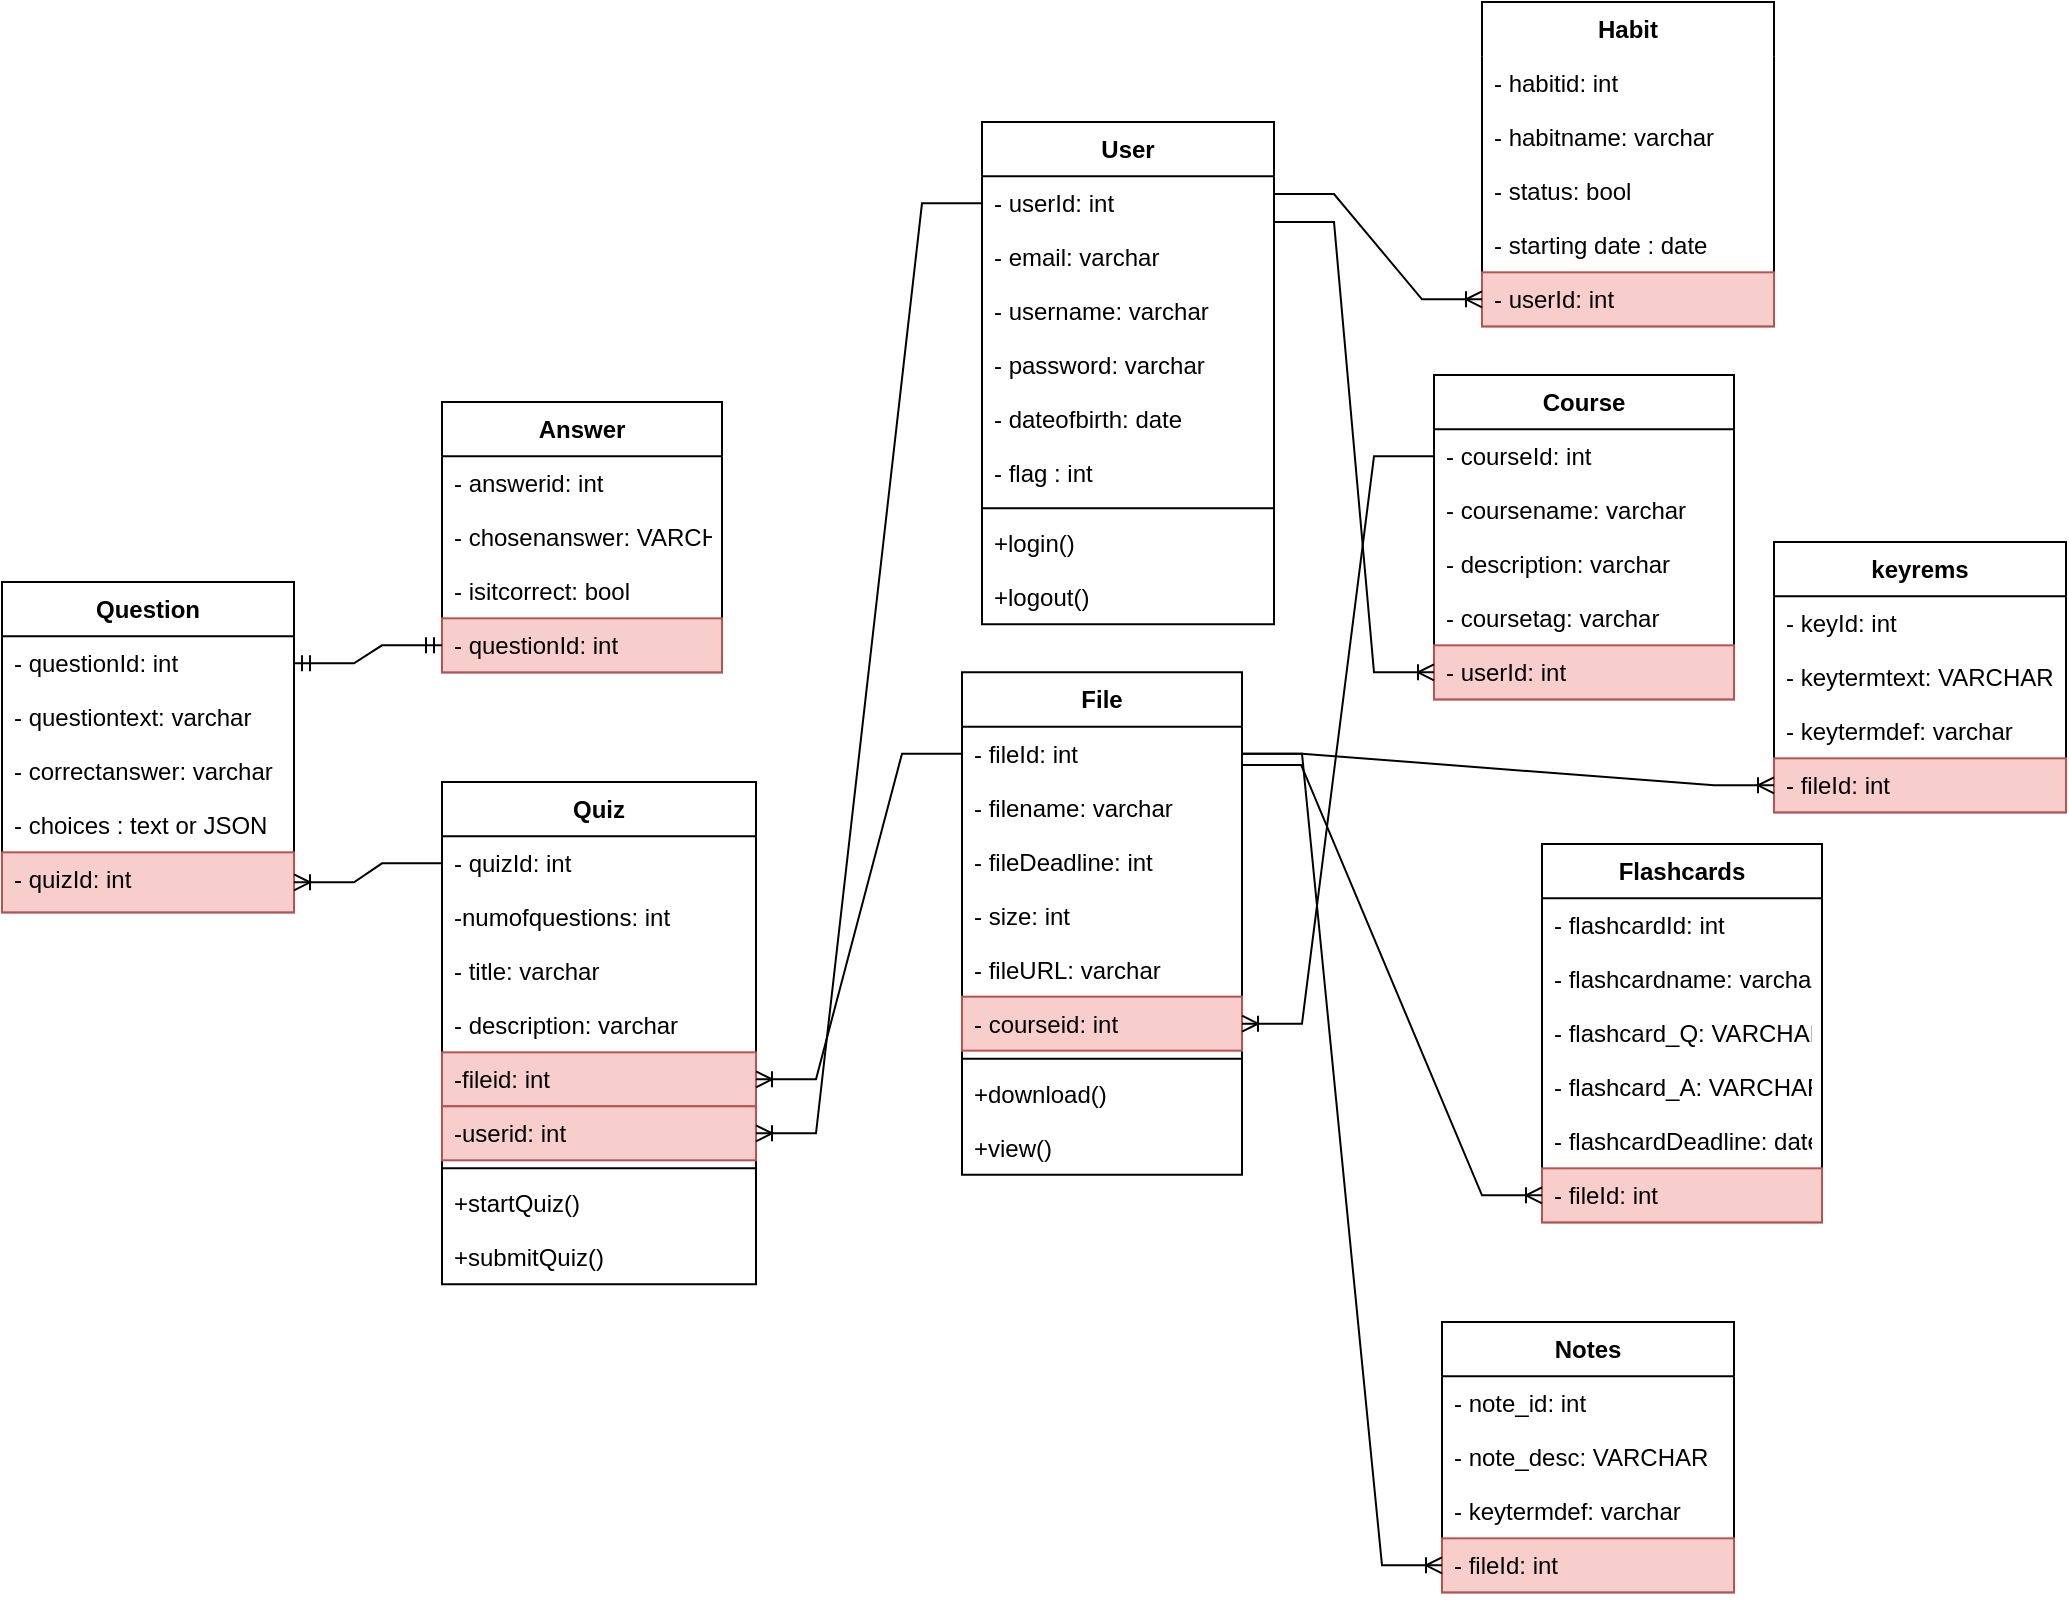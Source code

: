 <mxfile version="24.7.16">
  <diagram name="Page-1" id="lagSINVxFLUQiyIXg_d7">
    <mxGraphModel dx="2784" dy="2047" grid="1" gridSize="10" guides="1" tooltips="1" connect="1" arrows="1" fold="1" page="1" pageScale="1" pageWidth="827" pageHeight="1169" math="0" shadow="0">
      <root>
        <mxCell id="0" />
        <mxCell id="1" parent="0" />
        <mxCell id="2" value="User" style="swimlane;fontStyle=1;align=center;verticalAlign=top;childLayout=stackLayout;horizontal=1;startSize=27.167;horizontalStack=0;resizeParent=1;resizeParentMax=0;resizeLast=0;collapsible=0;marginBottom=0;" parent="1" vertex="1">
          <mxGeometry x="120" y="-130" width="146" height="251.167" as="geometry" />
        </mxCell>
        <mxCell id="3" value="- userId: int" style="text;strokeColor=none;fillColor=none;align=left;verticalAlign=top;spacingLeft=4;spacingRight=4;overflow=hidden;rotatable=0;points=[[0,0.5],[1,0.5]];portConstraint=eastwest;" parent="2" vertex="1">
          <mxGeometry y="27.167" width="146" height="27" as="geometry" />
        </mxCell>
        <mxCell id="5" value="- email: varchar" style="text;strokeColor=none;fillColor=none;align=left;verticalAlign=top;spacingLeft=4;spacingRight=4;overflow=hidden;rotatable=0;points=[[0,0.5],[1,0.5]];portConstraint=eastwest;" parent="2" vertex="1">
          <mxGeometry y="54.167" width="146" height="27" as="geometry" />
        </mxCell>
        <mxCell id="4" value="- username: varchar" style="text;strokeColor=none;fillColor=none;align=left;verticalAlign=top;spacingLeft=4;spacingRight=4;overflow=hidden;rotatable=0;points=[[0,0.5],[1,0.5]];portConstraint=eastwest;" parent="2" vertex="1">
          <mxGeometry y="81.167" width="146" height="27" as="geometry" />
        </mxCell>
        <mxCell id="5fiH4wpB5IihD05hppOx-44" value="- password: varchar" style="text;strokeColor=none;fillColor=none;align=left;verticalAlign=top;spacingLeft=4;spacingRight=4;overflow=hidden;rotatable=0;points=[[0,0.5],[1,0.5]];portConstraint=eastwest;" parent="2" vertex="1">
          <mxGeometry y="108.167" width="146" height="27" as="geometry" />
        </mxCell>
        <mxCell id="5fiH4wpB5IihD05hppOx-45" value="- dateofbirth: date" style="text;strokeColor=none;fillColor=none;align=left;verticalAlign=top;spacingLeft=4;spacingRight=4;overflow=hidden;rotatable=0;points=[[0,0.5],[1,0.5]];portConstraint=eastwest;" parent="2" vertex="1">
          <mxGeometry y="135.167" width="146" height="27" as="geometry" />
        </mxCell>
        <mxCell id="tk8_prNU_f7AwfMsjvVA-232" value="- flag : int" style="text;strokeColor=none;fillColor=none;align=left;verticalAlign=top;spacingLeft=4;spacingRight=4;overflow=hidden;rotatable=0;points=[[0,0.5],[1,0.5]];portConstraint=eastwest;" vertex="1" parent="2">
          <mxGeometry y="162.167" width="146" height="27" as="geometry" />
        </mxCell>
        <mxCell id="6" style="line;strokeWidth=1;fillColor=none;align=left;verticalAlign=middle;spacingTop=-1;spacingLeft=3;spacingRight=3;rotatable=0;labelPosition=right;points=[];portConstraint=eastwest;strokeColor=inherit;" parent="2" vertex="1">
          <mxGeometry y="189.167" width="146" height="8" as="geometry" />
        </mxCell>
        <mxCell id="7" value="+login()" style="text;strokeColor=none;fillColor=none;align=left;verticalAlign=top;spacingLeft=4;spacingRight=4;overflow=hidden;rotatable=0;points=[[0,0.5],[1,0.5]];portConstraint=eastwest;" parent="2" vertex="1">
          <mxGeometry y="197.167" width="146" height="27" as="geometry" />
        </mxCell>
        <mxCell id="8" value="+logout()" style="text;strokeColor=none;fillColor=none;align=left;verticalAlign=top;spacingLeft=4;spacingRight=4;overflow=hidden;rotatable=0;points=[[0,0.5],[1,0.5]];portConstraint=eastwest;" parent="2" vertex="1">
          <mxGeometry y="224.167" width="146" height="27" as="geometry" />
        </mxCell>
        <mxCell id="9" value="Quiz" style="swimlane;fontStyle=1;align=center;verticalAlign=top;childLayout=stackLayout;horizontal=1;startSize=27.167;horizontalStack=0;resizeParent=1;resizeParentMax=0;resizeLast=0;collapsible=0;marginBottom=0;" parent="1" vertex="1">
          <mxGeometry x="-150" y="200" width="157" height="251.167" as="geometry" />
        </mxCell>
        <mxCell id="10" value="- quizId: int" style="text;strokeColor=none;fillColor=none;align=left;verticalAlign=top;spacingLeft=4;spacingRight=4;overflow=hidden;rotatable=0;points=[[0,0.5],[1,0.5]];portConstraint=eastwest;" parent="9" vertex="1">
          <mxGeometry y="27.167" width="157" height="27" as="geometry" />
        </mxCell>
        <mxCell id="5fiH4wpB5IihD05hppOx-37" value="-numofquestions: int" style="text;strokeColor=none;fillColor=none;align=left;verticalAlign=top;spacingLeft=4;spacingRight=4;overflow=hidden;rotatable=0;points=[[0,0.5],[1,0.5]];portConstraint=eastwest;" parent="9" vertex="1">
          <mxGeometry y="54.167" width="157" height="27" as="geometry" />
        </mxCell>
        <mxCell id="11" value="- title: varchar" style="text;strokeColor=none;fillColor=none;align=left;verticalAlign=top;spacingLeft=4;spacingRight=4;overflow=hidden;rotatable=0;points=[[0,0.5],[1,0.5]];portConstraint=eastwest;" parent="9" vertex="1">
          <mxGeometry y="81.167" width="157" height="27" as="geometry" />
        </mxCell>
        <mxCell id="12" value="- description: varchar" style="text;strokeColor=none;fillColor=none;align=left;verticalAlign=top;spacingLeft=4;spacingRight=4;overflow=hidden;rotatable=0;points=[[0,0.5],[1,0.5]];portConstraint=eastwest;" parent="9" vertex="1">
          <mxGeometry y="108.167" width="157" height="27" as="geometry" />
        </mxCell>
        <mxCell id="5fiH4wpB5IihD05hppOx-30" value="-fileid: int" style="text;strokeColor=#b85450;fillColor=#f8cecc;align=left;verticalAlign=top;spacingLeft=4;spacingRight=4;overflow=hidden;rotatable=0;points=[[0,0.5],[1,0.5]];portConstraint=eastwest;" parent="9" vertex="1">
          <mxGeometry y="135.167" width="157" height="27" as="geometry" />
        </mxCell>
        <mxCell id="5fiH4wpB5IihD05hppOx-38" value="-userid: int" style="text;strokeColor=#b85450;fillColor=#f8cecc;align=left;verticalAlign=top;spacingLeft=4;spacingRight=4;overflow=hidden;rotatable=0;points=[[0,0.5],[1,0.5]];portConstraint=eastwest;" parent="9" vertex="1">
          <mxGeometry y="162.167" width="157" height="27" as="geometry" />
        </mxCell>
        <mxCell id="13" style="line;strokeWidth=1;fillColor=none;align=left;verticalAlign=middle;spacingTop=-1;spacingLeft=3;spacingRight=3;rotatable=0;labelPosition=right;points=[];portConstraint=eastwest;strokeColor=inherit;" parent="9" vertex="1">
          <mxGeometry y="189.167" width="157" height="8" as="geometry" />
        </mxCell>
        <mxCell id="14" value="+startQuiz()" style="text;strokeColor=none;fillColor=none;align=left;verticalAlign=top;spacingLeft=4;spacingRight=4;overflow=hidden;rotatable=0;points=[[0,0.5],[1,0.5]];portConstraint=eastwest;" parent="9" vertex="1">
          <mxGeometry y="197.167" width="157" height="27" as="geometry" />
        </mxCell>
        <mxCell id="15" value="+submitQuiz()" style="text;strokeColor=none;fillColor=none;align=left;verticalAlign=top;spacingLeft=4;spacingRight=4;overflow=hidden;rotatable=0;points=[[0,0.5],[1,0.5]];portConstraint=eastwest;" parent="9" vertex="1">
          <mxGeometry y="224.167" width="157" height="27" as="geometry" />
        </mxCell>
        <mxCell id="16" value="File" style="swimlane;fontStyle=1;align=center;verticalAlign=top;childLayout=stackLayout;horizontal=1;startSize=27.167;horizontalStack=0;resizeParent=1;resizeParentMax=0;resizeLast=0;collapsible=0;marginBottom=0;" parent="1" vertex="1">
          <mxGeometry x="110" y="145.17" width="140" height="251.167" as="geometry" />
        </mxCell>
        <mxCell id="17" value="- fileId: int" style="text;strokeColor=none;fillColor=none;align=left;verticalAlign=top;spacingLeft=4;spacingRight=4;overflow=hidden;rotatable=0;points=[[0,0.5],[1,0.5]];portConstraint=eastwest;" parent="16" vertex="1">
          <mxGeometry y="27.167" width="140" height="27" as="geometry" />
        </mxCell>
        <mxCell id="18" value="- filename: varchar" style="text;strokeColor=none;fillColor=none;align=left;verticalAlign=top;spacingLeft=4;spacingRight=4;overflow=hidden;rotatable=0;points=[[0,0.5],[1,0.5]];portConstraint=eastwest;" parent="16" vertex="1">
          <mxGeometry y="54.167" width="140" height="27" as="geometry" />
        </mxCell>
        <mxCell id="5fiH4wpB5IihD05hppOx-42" value="- fileDeadline: int" style="text;strokeColor=none;fillColor=none;align=left;verticalAlign=top;spacingLeft=4;spacingRight=4;overflow=hidden;rotatable=0;points=[[0,0.5],[1,0.5]];portConstraint=eastwest;" parent="16" vertex="1">
          <mxGeometry y="81.167" width="140" height="27" as="geometry" />
        </mxCell>
        <mxCell id="19" value="- size: int" style="text;strokeColor=none;fillColor=none;align=left;verticalAlign=top;spacingLeft=4;spacingRight=4;overflow=hidden;rotatable=0;points=[[0,0.5],[1,0.5]];portConstraint=eastwest;" parent="16" vertex="1">
          <mxGeometry y="108.167" width="140" height="27" as="geometry" />
        </mxCell>
        <mxCell id="5fiH4wpB5IihD05hppOx-43" value="- fileURL: varchar" style="text;strokeColor=none;fillColor=none;align=left;verticalAlign=top;spacingLeft=4;spacingRight=4;overflow=hidden;rotatable=0;points=[[0,0.5],[1,0.5]];portConstraint=eastwest;" parent="16" vertex="1">
          <mxGeometry y="135.167" width="140" height="27" as="geometry" />
        </mxCell>
        <mxCell id="5fiH4wpB5IihD05hppOx-46" value="- courseid: int" style="text;strokeColor=#b85450;fillColor=#f8cecc;align=left;verticalAlign=top;spacingLeft=4;spacingRight=4;overflow=hidden;rotatable=0;points=[[0,0.5],[1,0.5]];portConstraint=eastwest;" parent="16" vertex="1">
          <mxGeometry y="162.167" width="140" height="27" as="geometry" />
        </mxCell>
        <mxCell id="20" style="line;strokeWidth=1;fillColor=none;align=left;verticalAlign=middle;spacingTop=-1;spacingLeft=3;spacingRight=3;rotatable=0;labelPosition=right;points=[];portConstraint=eastwest;strokeColor=inherit;" parent="16" vertex="1">
          <mxGeometry y="189.167" width="140" height="8" as="geometry" />
        </mxCell>
        <mxCell id="21" value="+download()" style="text;strokeColor=none;fillColor=none;align=left;verticalAlign=top;spacingLeft=4;spacingRight=4;overflow=hidden;rotatable=0;points=[[0,0.5],[1,0.5]];portConstraint=eastwest;" parent="16" vertex="1">
          <mxGeometry y="197.167" width="140" height="27" as="geometry" />
        </mxCell>
        <mxCell id="22" value="+view()" style="text;strokeColor=none;fillColor=none;align=left;verticalAlign=top;spacingLeft=4;spacingRight=4;overflow=hidden;rotatable=0;points=[[0,0.5],[1,0.5]];portConstraint=eastwest;" parent="16" vertex="1">
          <mxGeometry y="224.167" width="140" height="27" as="geometry" />
        </mxCell>
        <mxCell id="5fiH4wpB5IihD05hppOx-28" value="Question" style="swimlane;fontStyle=1;align=center;verticalAlign=top;childLayout=stackLayout;horizontal=1;startSize=27.167;horizontalStack=0;resizeParent=1;resizeParentMax=0;resizeLast=0;collapsible=0;marginBottom=0;" parent="1" vertex="1">
          <mxGeometry x="-370" y="100" width="146" height="165.167" as="geometry" />
        </mxCell>
        <mxCell id="5fiH4wpB5IihD05hppOx-29" value="- questionId: int" style="text;strokeColor=none;fillColor=none;align=left;verticalAlign=top;spacingLeft=4;spacingRight=4;overflow=hidden;rotatable=0;points=[[0,0.5],[1,0.5]];portConstraint=eastwest;" parent="5fiH4wpB5IihD05hppOx-28" vertex="1">
          <mxGeometry y="27.167" width="146" height="27" as="geometry" />
        </mxCell>
        <mxCell id="5fiH4wpB5IihD05hppOx-39" value="- questiontext: varchar" style="text;strokeColor=none;fillColor=none;align=left;verticalAlign=top;spacingLeft=4;spacingRight=4;overflow=hidden;rotatable=0;points=[[0,0.5],[1,0.5]];portConstraint=eastwest;" parent="5fiH4wpB5IihD05hppOx-28" vertex="1">
          <mxGeometry y="54.167" width="146" height="27" as="geometry" />
        </mxCell>
        <mxCell id="5fiH4wpB5IihD05hppOx-40" value="- correctanswer: varchar&#xa;" style="text;strokeColor=none;fillColor=none;align=left;verticalAlign=top;spacingLeft=4;spacingRight=4;overflow=hidden;rotatable=0;points=[[0,0.5],[1,0.5]];portConstraint=eastwest;" parent="5fiH4wpB5IihD05hppOx-28" vertex="1">
          <mxGeometry y="81.167" width="146" height="27" as="geometry" />
        </mxCell>
        <mxCell id="tk8_prNU_f7AwfMsjvVA-227" value="- choices : text or JSON" style="text;strokeColor=none;fillColor=none;align=left;verticalAlign=top;spacingLeft=4;spacingRight=4;overflow=hidden;rotatable=0;points=[[0,0.5],[1,0.5]];portConstraint=eastwest;" vertex="1" parent="5fiH4wpB5IihD05hppOx-28">
          <mxGeometry y="108.167" width="146" height="27" as="geometry" />
        </mxCell>
        <mxCell id="5fiH4wpB5IihD05hppOx-41" value="- quizId: int" style="text;strokeColor=#b85450;fillColor=#f8cecc;align=left;verticalAlign=top;spacingLeft=4;spacingRight=4;overflow=hidden;rotatable=0;points=[[0,0.5],[1,0.5]];portConstraint=eastwest;" parent="5fiH4wpB5IihD05hppOx-28" vertex="1">
          <mxGeometry y="135.167" width="146" height="30" as="geometry" />
        </mxCell>
        <mxCell id="5fiH4wpB5IihD05hppOx-47" value="Course" style="swimlane;fontStyle=1;align=center;verticalAlign=top;childLayout=stackLayout;horizontal=1;startSize=27.167;horizontalStack=0;resizeParent=1;resizeParentMax=0;resizeLast=0;collapsible=0;marginBottom=0;" parent="1" vertex="1">
          <mxGeometry x="346" y="-3.5" width="150" height="162.167" as="geometry" />
        </mxCell>
        <mxCell id="5fiH4wpB5IihD05hppOx-48" value="- courseId: int" style="text;strokeColor=none;fillColor=none;align=left;verticalAlign=top;spacingLeft=4;spacingRight=4;overflow=hidden;rotatable=0;points=[[0,0.5],[1,0.5]];portConstraint=eastwest;" parent="5fiH4wpB5IihD05hppOx-47" vertex="1">
          <mxGeometry y="27.167" width="150" height="27" as="geometry" />
        </mxCell>
        <mxCell id="5fiH4wpB5IihD05hppOx-49" value="- coursename: varchar" style="text;strokeColor=none;fillColor=none;align=left;verticalAlign=top;spacingLeft=4;spacingRight=4;overflow=hidden;rotatable=0;points=[[0,0.5],[1,0.5]];portConstraint=eastwest;" parent="5fiH4wpB5IihD05hppOx-47" vertex="1">
          <mxGeometry y="54.167" width="150" height="27" as="geometry" />
        </mxCell>
        <mxCell id="5fiH4wpB5IihD05hppOx-53" value="- description: varchar" style="text;strokeColor=none;fillColor=none;align=left;verticalAlign=top;spacingLeft=4;spacingRight=4;overflow=hidden;rotatable=0;points=[[0,0.5],[1,0.5]];portConstraint=eastwest;" parent="5fiH4wpB5IihD05hppOx-47" vertex="1">
          <mxGeometry y="81.167" width="150" height="27" as="geometry" />
        </mxCell>
        <mxCell id="5fiH4wpB5IihD05hppOx-50" value="- coursetag: varchar" style="text;strokeColor=none;fillColor=none;align=left;verticalAlign=top;spacingLeft=4;spacingRight=4;overflow=hidden;rotatable=0;points=[[0,0.5],[1,0.5]];portConstraint=eastwest;" parent="5fiH4wpB5IihD05hppOx-47" vertex="1">
          <mxGeometry y="108.167" width="150" height="27" as="geometry" />
        </mxCell>
        <mxCell id="5fiH4wpB5IihD05hppOx-54" value="- userId: int" style="text;strokeColor=#b85450;fillColor=#f8cecc;align=left;verticalAlign=top;spacingLeft=4;spacingRight=4;overflow=hidden;rotatable=0;points=[[0,0.5],[1,0.5]];portConstraint=eastwest;" parent="5fiH4wpB5IihD05hppOx-47" vertex="1">
          <mxGeometry y="135.167" width="150" height="27" as="geometry" />
        </mxCell>
        <mxCell id="5fiH4wpB5IihD05hppOx-55" value="Flashcards" style="swimlane;fontStyle=1;align=center;verticalAlign=top;childLayout=stackLayout;horizontal=1;startSize=27.167;horizontalStack=0;resizeParent=1;resizeParentMax=0;resizeLast=0;collapsible=0;marginBottom=0;" parent="1" vertex="1">
          <mxGeometry x="400" y="231" width="140" height="189.167" as="geometry" />
        </mxCell>
        <mxCell id="5fiH4wpB5IihD05hppOx-56" value="- flashcardId: int" style="text;strokeColor=none;fillColor=none;align=left;verticalAlign=top;spacingLeft=4;spacingRight=4;overflow=hidden;rotatable=0;points=[[0,0.5],[1,0.5]];portConstraint=eastwest;" parent="5fiH4wpB5IihD05hppOx-55" vertex="1">
          <mxGeometry y="27.167" width="140" height="27" as="geometry" />
        </mxCell>
        <mxCell id="5fiH4wpB5IihD05hppOx-67" value="- flashcardname: varchar" style="text;strokeColor=none;fillColor=none;align=left;verticalAlign=top;spacingLeft=4;spacingRight=4;overflow=hidden;rotatable=0;points=[[0,0.5],[1,0.5]];portConstraint=eastwest;" parent="5fiH4wpB5IihD05hppOx-55" vertex="1">
          <mxGeometry y="54.167" width="140" height="27" as="geometry" />
        </mxCell>
        <mxCell id="5fiH4wpB5IihD05hppOx-66" value="- flashcard_Q: VARCHAR" style="text;strokeColor=none;fillColor=none;align=left;verticalAlign=top;spacingLeft=4;spacingRight=4;overflow=hidden;rotatable=0;points=[[0,0.5],[1,0.5]];portConstraint=eastwest;" parent="5fiH4wpB5IihD05hppOx-55" vertex="1">
          <mxGeometry y="81.167" width="140" height="27" as="geometry" />
        </mxCell>
        <mxCell id="5fiH4wpB5IihD05hppOx-57" value="- flashcard_A: VARCHAR" style="text;strokeColor=none;fillColor=none;align=left;verticalAlign=top;spacingLeft=4;spacingRight=4;overflow=hidden;rotatable=0;points=[[0,0.5],[1,0.5]];portConstraint=eastwest;" parent="5fiH4wpB5IihD05hppOx-55" vertex="1">
          <mxGeometry y="108.167" width="140" height="27" as="geometry" />
        </mxCell>
        <mxCell id="5fiH4wpB5IihD05hppOx-58" value="- flashcardDeadline: date" style="text;strokeColor=none;fillColor=none;align=left;verticalAlign=top;spacingLeft=4;spacingRight=4;overflow=hidden;rotatable=0;points=[[0,0.5],[1,0.5]];portConstraint=eastwest;" parent="5fiH4wpB5IihD05hppOx-55" vertex="1">
          <mxGeometry y="135.167" width="140" height="27" as="geometry" />
        </mxCell>
        <mxCell id="5fiH4wpB5IihD05hppOx-65" value="- fileId: int" style="text;strokeColor=#b85450;fillColor=#f8cecc;align=left;verticalAlign=top;spacingLeft=4;spacingRight=4;overflow=hidden;rotatable=0;points=[[0,0.5],[1,0.5]];portConstraint=eastwest;" parent="5fiH4wpB5IihD05hppOx-55" vertex="1">
          <mxGeometry y="162.167" width="140" height="27" as="geometry" />
        </mxCell>
        <mxCell id="5fiH4wpB5IihD05hppOx-68" value="Answer" style="swimlane;fontStyle=1;align=center;verticalAlign=top;childLayout=stackLayout;horizontal=1;startSize=27.167;horizontalStack=0;resizeParent=1;resizeParentMax=0;resizeLast=0;collapsible=0;marginBottom=0;" parent="1" vertex="1">
          <mxGeometry x="-150" y="10" width="140" height="135.167" as="geometry" />
        </mxCell>
        <mxCell id="5fiH4wpB5IihD05hppOx-69" value="- answerid: int" style="text;strokeColor=none;fillColor=none;align=left;verticalAlign=top;spacingLeft=4;spacingRight=4;overflow=hidden;rotatable=0;points=[[0,0.5],[1,0.5]];portConstraint=eastwest;" parent="5fiH4wpB5IihD05hppOx-68" vertex="1">
          <mxGeometry y="27.167" width="140" height="27" as="geometry" />
        </mxCell>
        <mxCell id="5fiH4wpB5IihD05hppOx-70" value="- chosenanswer: VARCHAR" style="text;strokeColor=none;fillColor=none;align=left;verticalAlign=top;spacingLeft=4;spacingRight=4;overflow=hidden;rotatable=0;points=[[0,0.5],[1,0.5]];portConstraint=eastwest;" parent="5fiH4wpB5IihD05hppOx-68" vertex="1">
          <mxGeometry y="54.167" width="140" height="27" as="geometry" />
        </mxCell>
        <mxCell id="5fiH4wpB5IihD05hppOx-71" value="- isitcorrect: bool" style="text;strokeColor=none;fillColor=none;align=left;verticalAlign=top;spacingLeft=4;spacingRight=4;overflow=hidden;rotatable=0;points=[[0,0.5],[1,0.5]];portConstraint=eastwest;" parent="5fiH4wpB5IihD05hppOx-68" vertex="1">
          <mxGeometry y="81.167" width="140" height="27" as="geometry" />
        </mxCell>
        <mxCell id="5fiH4wpB5IihD05hppOx-76" value="- questionId: int" style="text;strokeColor=#b85450;fillColor=#f8cecc;align=left;verticalAlign=top;spacingLeft=4;spacingRight=4;overflow=hidden;rotatable=0;points=[[0,0.5],[1,0.5]];portConstraint=eastwest;" parent="5fiH4wpB5IihD05hppOx-68" vertex="1">
          <mxGeometry y="108.167" width="140" height="27" as="geometry" />
        </mxCell>
        <mxCell id="5fiH4wpB5IihD05hppOx-78" value="keyrems" style="swimlane;fontStyle=1;align=center;verticalAlign=top;childLayout=stackLayout;horizontal=1;startSize=27.167;horizontalStack=0;resizeParent=1;resizeParentMax=0;resizeLast=0;collapsible=0;marginBottom=0;" parent="1" vertex="1">
          <mxGeometry x="516" y="80" width="146" height="135.167" as="geometry" />
        </mxCell>
        <mxCell id="5fiH4wpB5IihD05hppOx-79" value="- keyId: int" style="text;strokeColor=none;fillColor=none;align=left;verticalAlign=top;spacingLeft=4;spacingRight=4;overflow=hidden;rotatable=0;points=[[0,0.5],[1,0.5]];portConstraint=eastwest;" parent="5fiH4wpB5IihD05hppOx-78" vertex="1">
          <mxGeometry y="27.167" width="146" height="27" as="geometry" />
        </mxCell>
        <mxCell id="5fiH4wpB5IihD05hppOx-80" value="- keytermtext: VARCHAR" style="text;strokeColor=none;fillColor=none;align=left;verticalAlign=top;spacingLeft=4;spacingRight=4;overflow=hidden;rotatable=0;points=[[0,0.5],[1,0.5]];portConstraint=eastwest;" parent="5fiH4wpB5IihD05hppOx-78" vertex="1">
          <mxGeometry y="54.167" width="146" height="27" as="geometry" />
        </mxCell>
        <mxCell id="5fiH4wpB5IihD05hppOx-81" value="- keytermdef: varchar" style="text;strokeColor=none;fillColor=none;align=left;verticalAlign=top;spacingLeft=4;spacingRight=4;overflow=hidden;rotatable=0;points=[[0,0.5],[1,0.5]];portConstraint=eastwest;" parent="5fiH4wpB5IihD05hppOx-78" vertex="1">
          <mxGeometry y="81.167" width="146" height="27" as="geometry" />
        </mxCell>
        <mxCell id="5fiH4wpB5IihD05hppOx-82" value="- fileId: int" style="text;strokeColor=#b85450;fillColor=#f8cecc;align=left;verticalAlign=top;spacingLeft=4;spacingRight=4;overflow=hidden;rotatable=0;points=[[0,0.5],[1,0.5]];portConstraint=eastwest;" parent="5fiH4wpB5IihD05hppOx-78" vertex="1">
          <mxGeometry y="108.167" width="146" height="27" as="geometry" />
        </mxCell>
        <mxCell id="5fiH4wpB5IihD05hppOx-84" value="Habit" style="swimlane;fontStyle=1;align=center;verticalAlign=top;childLayout=stackLayout;horizontal=1;startSize=27.167;horizontalStack=0;resizeParent=1;resizeParentMax=0;resizeLast=0;collapsible=0;marginBottom=0;swimlaneLine=0;" parent="1" vertex="1">
          <mxGeometry x="370" y="-190.0" width="146" height="162.167" as="geometry" />
        </mxCell>
        <mxCell id="5fiH4wpB5IihD05hppOx-87" value="- habitid: int" style="text;strokeColor=none;fillColor=none;align=left;verticalAlign=top;spacingLeft=4;spacingRight=4;overflow=hidden;rotatable=0;points=[[0,0.5],[1,0.5]];portConstraint=eastwest;" parent="5fiH4wpB5IihD05hppOx-84" vertex="1">
          <mxGeometry y="27.167" width="146" height="27" as="geometry" />
        </mxCell>
        <mxCell id="5fiH4wpB5IihD05hppOx-85" value="- habitname: varchar" style="text;strokeColor=none;fillColor=none;align=left;verticalAlign=top;spacingLeft=4;spacingRight=4;overflow=hidden;rotatable=0;points=[[0,0.5],[1,0.5]];portConstraint=eastwest;" parent="5fiH4wpB5IihD05hppOx-84" vertex="1">
          <mxGeometry y="54.167" width="146" height="27" as="geometry" />
        </mxCell>
        <mxCell id="tk8_prNU_f7AwfMsjvVA-235" value="- status: bool" style="text;strokeColor=none;fillColor=none;align=left;verticalAlign=top;spacingLeft=4;spacingRight=4;overflow=hidden;rotatable=0;points=[[0,0.5],[1,0.5]];portConstraint=eastwest;" vertex="1" parent="5fiH4wpB5IihD05hppOx-84">
          <mxGeometry y="81.167" width="146" height="27" as="geometry" />
        </mxCell>
        <mxCell id="tk8_prNU_f7AwfMsjvVA-233" value="- starting date : date" style="text;strokeColor=none;fillColor=none;align=left;verticalAlign=top;spacingLeft=4;spacingRight=4;overflow=hidden;rotatable=0;points=[[0,0.5],[1,0.5]];portConstraint=eastwest;" vertex="1" parent="5fiH4wpB5IihD05hppOx-84">
          <mxGeometry y="108.167" width="146" height="27" as="geometry" />
        </mxCell>
        <mxCell id="5fiH4wpB5IihD05hppOx-111" value="- userId: int" style="text;strokeColor=#b85450;fillColor=#f8cecc;align=left;verticalAlign=top;spacingLeft=4;spacingRight=4;overflow=hidden;rotatable=0;points=[[0,0.5],[1,0.5]];portConstraint=eastwest;" parent="5fiH4wpB5IihD05hppOx-84" vertex="1">
          <mxGeometry y="135.167" width="146" height="27" as="geometry" />
        </mxCell>
        <mxCell id="tk8_prNU_f7AwfMsjvVA-182" value="Notes" style="swimlane;fontStyle=1;align=center;verticalAlign=top;childLayout=stackLayout;horizontal=1;startSize=27.167;horizontalStack=0;resizeParent=1;resizeParentMax=0;resizeLast=0;collapsible=0;marginBottom=0;" vertex="1" parent="1">
          <mxGeometry x="350" y="470" width="146" height="135.167" as="geometry" />
        </mxCell>
        <mxCell id="tk8_prNU_f7AwfMsjvVA-187" value="- note_id: int" style="text;strokeColor=none;fillColor=none;align=left;verticalAlign=top;spacingLeft=4;spacingRight=4;overflow=hidden;rotatable=0;points=[[0,0.5],[1,0.5]];portConstraint=eastwest;" vertex="1" parent="tk8_prNU_f7AwfMsjvVA-182">
          <mxGeometry y="27.167" width="146" height="27" as="geometry" />
        </mxCell>
        <mxCell id="tk8_prNU_f7AwfMsjvVA-184" value="- note_desc: VARCHAR" style="text;strokeColor=none;fillColor=none;align=left;verticalAlign=top;spacingLeft=4;spacingRight=4;overflow=hidden;rotatable=0;points=[[0,0.5],[1,0.5]];portConstraint=eastwest;" vertex="1" parent="tk8_prNU_f7AwfMsjvVA-182">
          <mxGeometry y="54.167" width="146" height="27" as="geometry" />
        </mxCell>
        <mxCell id="tk8_prNU_f7AwfMsjvVA-185" value="- keytermdef: varchar" style="text;strokeColor=none;fillColor=none;align=left;verticalAlign=top;spacingLeft=4;spacingRight=4;overflow=hidden;rotatable=0;points=[[0,0.5],[1,0.5]];portConstraint=eastwest;" vertex="1" parent="tk8_prNU_f7AwfMsjvVA-182">
          <mxGeometry y="81.167" width="146" height="27" as="geometry" />
        </mxCell>
        <mxCell id="tk8_prNU_f7AwfMsjvVA-186" value="- fileId: int" style="text;strokeColor=#b85450;fillColor=#f8cecc;align=left;verticalAlign=top;spacingLeft=4;spacingRight=4;overflow=hidden;rotatable=0;points=[[0,0.5],[1,0.5]];portConstraint=eastwest;" vertex="1" parent="tk8_prNU_f7AwfMsjvVA-182">
          <mxGeometry y="108.167" width="146" height="27" as="geometry" />
        </mxCell>
        <mxCell id="tk8_prNU_f7AwfMsjvVA-190" value="" style="edgeStyle=entityRelationEdgeStyle;fontSize=12;html=1;endArrow=ERoneToMany;rounded=0;entryX=0;entryY=0.5;entryDx=0;entryDy=0;exitX=1;exitY=0.5;exitDx=0;exitDy=0;" edge="1" parent="1" target="5fiH4wpB5IihD05hppOx-54">
          <mxGeometry width="100" height="100" relative="1" as="geometry">
            <mxPoint x="266" y="-80.003" as="sourcePoint" />
            <mxPoint x="320" y="124.027" as="targetPoint" />
            <Array as="points">
              <mxPoint x="406" y="-237.79" />
              <mxPoint x="520" y="70.88" />
            </Array>
          </mxGeometry>
        </mxCell>
        <mxCell id="tk8_prNU_f7AwfMsjvVA-196" value="" style="edgeStyle=entityRelationEdgeStyle;fontSize=12;html=1;endArrow=ERoneToMany;rounded=0;exitX=1;exitY=0.5;exitDx=0;exitDy=0;entryX=0;entryY=0.5;entryDx=0;entryDy=0;" edge="1" parent="1" target="5fiH4wpB5IihD05hppOx-111">
          <mxGeometry width="100" height="100" relative="1" as="geometry">
            <mxPoint x="266" y="-94.003" as="sourcePoint" />
            <mxPoint x="350" y="-160.003" as="targetPoint" />
            <Array as="points">
              <mxPoint x="460" y="-312.46" />
              <mxPoint x="574" y="-3.79" />
              <mxPoint x="300" y="-164.67" />
              <mxPoint x="300" y="-148.67" />
            </Array>
          </mxGeometry>
        </mxCell>
        <mxCell id="tk8_prNU_f7AwfMsjvVA-206" value="" style="edgeStyle=entityRelationEdgeStyle;fontSize=12;html=1;endArrow=ERoneToMany;rounded=0;entryX=0;entryY=0.5;entryDx=0;entryDy=0;exitX=0.997;exitY=0.708;exitDx=0;exitDy=0;exitPerimeter=0;" edge="1" parent="1" source="17" target="5fiH4wpB5IihD05hppOx-65">
          <mxGeometry width="100" height="100" relative="1" as="geometry">
            <mxPoint x="276" y="185.17" as="sourcePoint" />
            <mxPoint x="409" y="360.837" as="targetPoint" />
            <Array as="points">
              <mxPoint x="380" y="190" />
              <mxPoint x="373" y="270" />
              <mxPoint x="340" y="270" />
              <mxPoint x="360" y="280" />
            </Array>
          </mxGeometry>
        </mxCell>
        <mxCell id="tk8_prNU_f7AwfMsjvVA-207" value="" style="edgeStyle=entityRelationEdgeStyle;fontSize=12;html=1;endArrow=ERoneToMany;rounded=0;entryX=0;entryY=0.5;entryDx=0;entryDy=0;exitX=1;exitY=0.5;exitDx=0;exitDy=0;" edge="1" parent="1" source="17" target="tk8_prNU_f7AwfMsjvVA-186">
          <mxGeometry width="100" height="100" relative="1" as="geometry">
            <mxPoint x="270" y="214" as="sourcePoint" />
            <mxPoint x="330" y="615.167" as="targetPoint" />
          </mxGeometry>
        </mxCell>
        <mxCell id="tk8_prNU_f7AwfMsjvVA-211" value="" style="edgeStyle=entityRelationEdgeStyle;fontSize=12;html=1;endArrow=ERoneToMany;rounded=0;entryX=1;entryY=0.5;entryDx=0;entryDy=0;exitX=0;exitY=0.5;exitDx=0;exitDy=0;" edge="1" parent="1" source="17" target="5fiH4wpB5IihD05hppOx-30">
          <mxGeometry width="100" height="100" relative="1" as="geometry">
            <mxPoint x="-50" y="440" as="sourcePoint" />
            <mxPoint x="190" y="200" as="targetPoint" />
            <Array as="points">
              <mxPoint x="10" y="200" />
              <mxPoint x="-30" y="270" />
              <mxPoint x="10" y="220" />
              <mxPoint x="10" y="200" />
            </Array>
          </mxGeometry>
        </mxCell>
        <mxCell id="tk8_prNU_f7AwfMsjvVA-213" value="" style="edgeStyle=entityRelationEdgeStyle;fontSize=12;html=1;endArrow=ERoneToMany;rounded=0;exitX=1;exitY=0.5;exitDx=0;exitDy=0;" edge="1" parent="1" source="17" target="5fiH4wpB5IihD05hppOx-82">
          <mxGeometry width="100" height="100" relative="1" as="geometry">
            <mxPoint x="340.0" y="260.747" as="sourcePoint" />
            <mxPoint x="339.16" y="696.757" as="targetPoint" />
            <Array as="points">
              <mxPoint x="359.16" y="305.76" />
              <mxPoint x="319.16" y="177.11" />
              <mxPoint x="433.16" y="485.78" />
              <mxPoint x="250" y="520" />
              <mxPoint x="245" y="500" />
              <mxPoint x="320" y="500" />
              <mxPoint x="280" y="500" />
              <mxPoint x="310" y="500" />
            </Array>
          </mxGeometry>
        </mxCell>
        <mxCell id="tk8_prNU_f7AwfMsjvVA-219" value="" style="edgeStyle=entityRelationEdgeStyle;fontSize=12;html=1;endArrow=ERoneToMany;rounded=0;exitX=0;exitY=0.5;exitDx=0;exitDy=0;entryX=1;entryY=0.5;entryDx=0;entryDy=0;" edge="1" parent="1" source="10" target="5fiH4wpB5IihD05hppOx-41">
          <mxGeometry width="100" height="100" relative="1" as="geometry">
            <mxPoint x="-271" y="259.997" as="sourcePoint" />
            <mxPoint x="-330" y="279.33" as="targetPoint" />
          </mxGeometry>
        </mxCell>
        <mxCell id="tk8_prNU_f7AwfMsjvVA-229" value="" style="edgeStyle=entityRelationEdgeStyle;fontSize=12;html=1;endArrow=ERoneToMany;rounded=0;exitX=0;exitY=0.5;exitDx=0;exitDy=0;" edge="1" parent="1" source="3" target="5fiH4wpB5IihD05hppOx-38">
          <mxGeometry width="100" height="100" relative="1" as="geometry">
            <mxPoint x="23" y="-228.833" as="sourcePoint" />
            <mxPoint x="-310.0" y="405.667" as="targetPoint" />
          </mxGeometry>
        </mxCell>
        <mxCell id="tk8_prNU_f7AwfMsjvVA-230" value="" style="edgeStyle=entityRelationEdgeStyle;fontSize=12;html=1;endArrow=ERmandOne;startArrow=ERmandOne;rounded=0;exitX=1;exitY=0.5;exitDx=0;exitDy=0;entryX=0;entryY=0.5;entryDx=0;entryDy=0;" edge="1" parent="1" source="5fiH4wpB5IihD05hppOx-29" target="5fiH4wpB5IihD05hppOx-76">
          <mxGeometry width="100" height="100" relative="1" as="geometry">
            <mxPoint x="-230" y="141.08" as="sourcePoint" />
            <mxPoint x="-130" y="41.08" as="targetPoint" />
          </mxGeometry>
        </mxCell>
        <mxCell id="tk8_prNU_f7AwfMsjvVA-231" value="" style="edgeStyle=entityRelationEdgeStyle;fontSize=12;html=1;endArrow=ERoneToMany;rounded=0;exitX=0;exitY=0.5;exitDx=0;exitDy=0;entryX=1;entryY=0.5;entryDx=0;entryDy=0;" edge="1" parent="1" source="5fiH4wpB5IihD05hppOx-48" target="5fiH4wpB5IihD05hppOx-46">
          <mxGeometry width="100" height="100" relative="1" as="geometry">
            <mxPoint x="740" y="-20" as="sourcePoint" />
            <mxPoint x="840" y="-120" as="targetPoint" />
          </mxGeometry>
        </mxCell>
      </root>
    </mxGraphModel>
  </diagram>
</mxfile>
